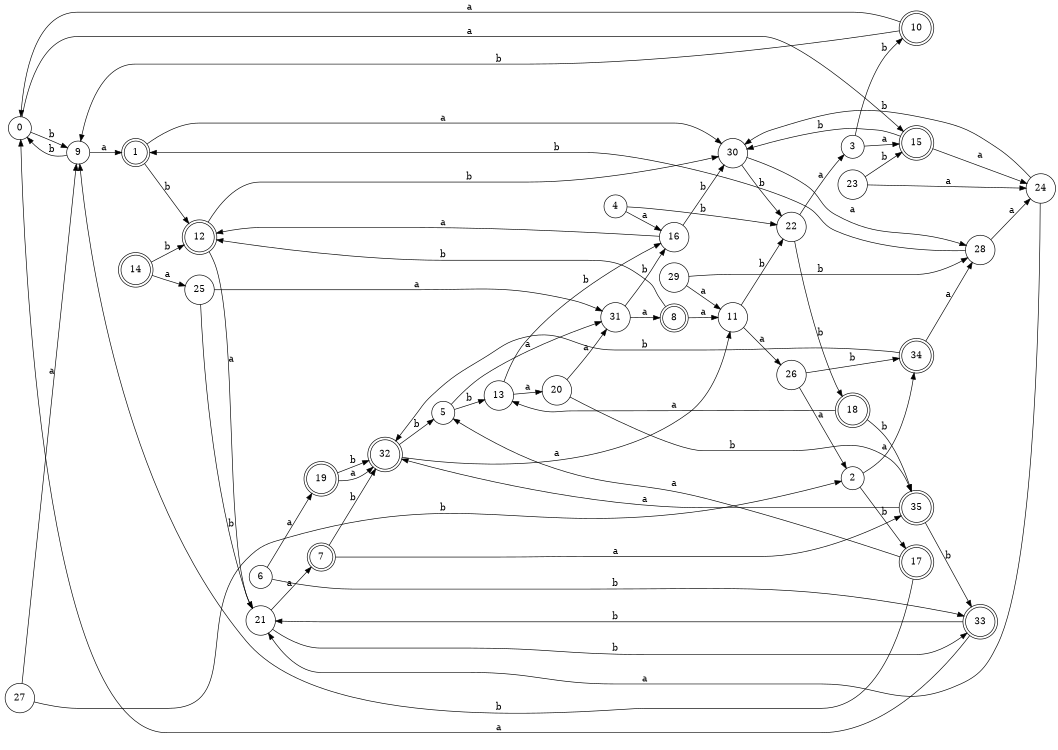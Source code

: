 digraph n29_8 {
__start0 [label="" shape="none"];

rankdir=LR;
size="8,5";

s0 [style="filled", color="black", fillcolor="white" shape="circle", label="0"];
s1 [style="rounded,filled", color="black", fillcolor="white" shape="doublecircle", label="1"];
s2 [style="filled", color="black", fillcolor="white" shape="circle", label="2"];
s3 [style="filled", color="black", fillcolor="white" shape="circle", label="3"];
s4 [style="filled", color="black", fillcolor="white" shape="circle", label="4"];
s5 [style="filled", color="black", fillcolor="white" shape="circle", label="5"];
s6 [style="filled", color="black", fillcolor="white" shape="circle", label="6"];
s7 [style="rounded,filled", color="black", fillcolor="white" shape="doublecircle", label="7"];
s8 [style="rounded,filled", color="black", fillcolor="white" shape="doublecircle", label="8"];
s9 [style="filled", color="black", fillcolor="white" shape="circle", label="9"];
s10 [style="rounded,filled", color="black", fillcolor="white" shape="doublecircle", label="10"];
s11 [style="filled", color="black", fillcolor="white" shape="circle", label="11"];
s12 [style="rounded,filled", color="black", fillcolor="white" shape="doublecircle", label="12"];
s13 [style="filled", color="black", fillcolor="white" shape="circle", label="13"];
s14 [style="rounded,filled", color="black", fillcolor="white" shape="doublecircle", label="14"];
s15 [style="rounded,filled", color="black", fillcolor="white" shape="doublecircle", label="15"];
s16 [style="filled", color="black", fillcolor="white" shape="circle", label="16"];
s17 [style="rounded,filled", color="black", fillcolor="white" shape="doublecircle", label="17"];
s18 [style="rounded,filled", color="black", fillcolor="white" shape="doublecircle", label="18"];
s19 [style="rounded,filled", color="black", fillcolor="white" shape="doublecircle", label="19"];
s20 [style="filled", color="black", fillcolor="white" shape="circle", label="20"];
s21 [style="filled", color="black", fillcolor="white" shape="circle", label="21"];
s22 [style="filled", color="black", fillcolor="white" shape="circle", label="22"];
s23 [style="filled", color="black", fillcolor="white" shape="circle", label="23"];
s24 [style="filled", color="black", fillcolor="white" shape="circle", label="24"];
s25 [style="filled", color="black", fillcolor="white" shape="circle", label="25"];
s26 [style="filled", color="black", fillcolor="white" shape="circle", label="26"];
s27 [style="filled", color="black", fillcolor="white" shape="circle", label="27"];
s28 [style="filled", color="black", fillcolor="white" shape="circle", label="28"];
s29 [style="filled", color="black", fillcolor="white" shape="circle", label="29"];
s30 [style="filled", color="black", fillcolor="white" shape="circle", label="30"];
s31 [style="filled", color="black", fillcolor="white" shape="circle", label="31"];
s32 [style="rounded,filled", color="black", fillcolor="white" shape="doublecircle", label="32"];
s33 [style="rounded,filled", color="black", fillcolor="white" shape="doublecircle", label="33"];
s34 [style="rounded,filled", color="black", fillcolor="white" shape="doublecircle", label="34"];
s35 [style="rounded,filled", color="black", fillcolor="white" shape="doublecircle", label="35"];
s0 -> s15 [label="a"];
s0 -> s9 [label="b"];
s1 -> s30 [label="a"];
s1 -> s12 [label="b"];
s2 -> s34 [label="a"];
s2 -> s17 [label="b"];
s3 -> s15 [label="a"];
s3 -> s10 [label="b"];
s4 -> s16 [label="a"];
s4 -> s22 [label="b"];
s5 -> s31 [label="a"];
s5 -> s13 [label="b"];
s6 -> s19 [label="a"];
s6 -> s33 [label="b"];
s7 -> s35 [label="a"];
s7 -> s32 [label="b"];
s8 -> s11 [label="a"];
s8 -> s12 [label="b"];
s9 -> s1 [label="a"];
s9 -> s0 [label="b"];
s10 -> s0 [label="a"];
s10 -> s9 [label="b"];
s11 -> s26 [label="a"];
s11 -> s22 [label="b"];
s12 -> s21 [label="a"];
s12 -> s30 [label="b"];
s13 -> s20 [label="a"];
s13 -> s16 [label="b"];
s14 -> s25 [label="a"];
s14 -> s12 [label="b"];
s15 -> s24 [label="a"];
s15 -> s30 [label="b"];
s16 -> s12 [label="a"];
s16 -> s30 [label="b"];
s17 -> s5 [label="a"];
s17 -> s9 [label="b"];
s18 -> s13 [label="a"];
s18 -> s35 [label="b"];
s19 -> s32 [label="a"];
s19 -> s32 [label="b"];
s20 -> s31 [label="a"];
s20 -> s35 [label="b"];
s21 -> s7 [label="a"];
s21 -> s33 [label="b"];
s22 -> s3 [label="a"];
s22 -> s18 [label="b"];
s23 -> s24 [label="a"];
s23 -> s15 [label="b"];
s24 -> s21 [label="a"];
s24 -> s30 [label="b"];
s25 -> s31 [label="a"];
s25 -> s21 [label="b"];
s26 -> s2 [label="a"];
s26 -> s34 [label="b"];
s27 -> s9 [label="a"];
s27 -> s2 [label="b"];
s28 -> s24 [label="a"];
s28 -> s1 [label="b"];
s29 -> s11 [label="a"];
s29 -> s28 [label="b"];
s30 -> s28 [label="a"];
s30 -> s22 [label="b"];
s31 -> s8 [label="a"];
s31 -> s16 [label="b"];
s32 -> s11 [label="a"];
s32 -> s5 [label="b"];
s33 -> s0 [label="a"];
s33 -> s21 [label="b"];
s34 -> s28 [label="a"];
s34 -> s32 [label="b"];
s35 -> s32 [label="a"];
s35 -> s33 [label="b"];

}